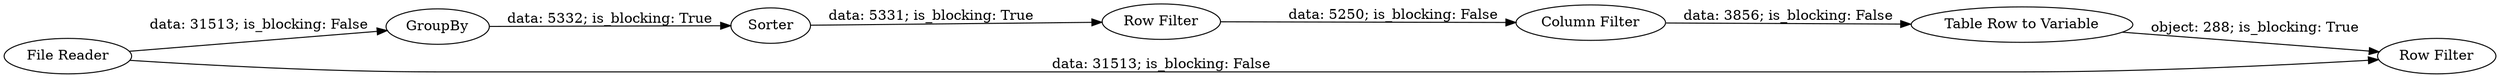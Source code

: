 digraph {
	"7817131458311519962_14" [label="File Reader"]
	"7817131458311519962_12" [label="Table Row to Variable"]
	"7817131458311519962_8" [label=Sorter]
	"7817131458311519962_9" [label="Row Filter"]
	"7817131458311519962_7" [label=GroupBy]
	"7817131458311519962_10" [label="Column Filter"]
	"7817131458311519962_13" [label="Row Filter"]
	"7817131458311519962_9" -> "7817131458311519962_10" [label="data: 5250; is_blocking: False"]
	"7817131458311519962_14" -> "7817131458311519962_13" [label="data: 31513; is_blocking: False"]
	"7817131458311519962_8" -> "7817131458311519962_9" [label="data: 5331; is_blocking: True"]
	"7817131458311519962_12" -> "7817131458311519962_13" [label="object: 288; is_blocking: True"]
	"7817131458311519962_10" -> "7817131458311519962_12" [label="data: 3856; is_blocking: False"]
	"7817131458311519962_7" -> "7817131458311519962_8" [label="data: 5332; is_blocking: True"]
	"7817131458311519962_14" -> "7817131458311519962_7" [label="data: 31513; is_blocking: False"]
	rankdir=LR
}
